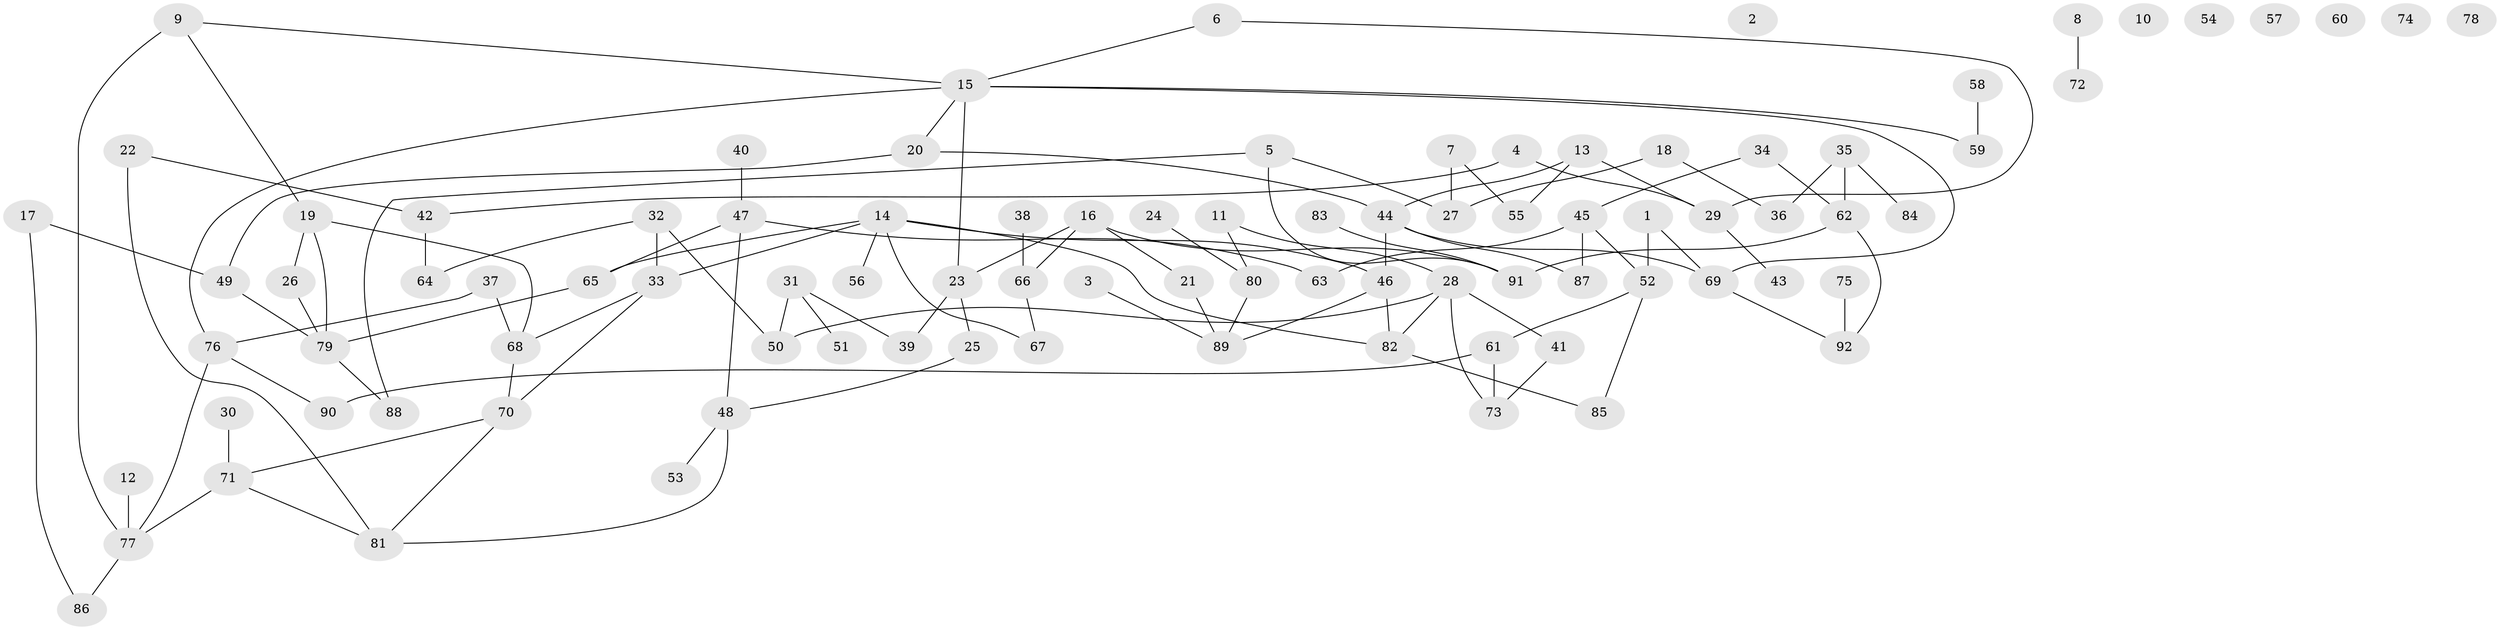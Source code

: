 // coarse degree distribution, {5: 0.07894736842105263, 3: 0.2894736842105263, 4: 0.18421052631578946, 10: 0.05263157894736842, 2: 0.23684210526315788, 6: 0.05263157894736842, 1: 0.10526315789473684}
// Generated by graph-tools (version 1.1) at 2025/43/03/06/25 01:43:18]
// undirected, 92 vertices, 116 edges
graph export_dot {
graph [start="1"]
  node [color=gray90,style=filled];
  1;
  2;
  3;
  4;
  5;
  6;
  7;
  8;
  9;
  10;
  11;
  12;
  13;
  14;
  15;
  16;
  17;
  18;
  19;
  20;
  21;
  22;
  23;
  24;
  25;
  26;
  27;
  28;
  29;
  30;
  31;
  32;
  33;
  34;
  35;
  36;
  37;
  38;
  39;
  40;
  41;
  42;
  43;
  44;
  45;
  46;
  47;
  48;
  49;
  50;
  51;
  52;
  53;
  54;
  55;
  56;
  57;
  58;
  59;
  60;
  61;
  62;
  63;
  64;
  65;
  66;
  67;
  68;
  69;
  70;
  71;
  72;
  73;
  74;
  75;
  76;
  77;
  78;
  79;
  80;
  81;
  82;
  83;
  84;
  85;
  86;
  87;
  88;
  89;
  90;
  91;
  92;
  1 -- 52;
  1 -- 69;
  3 -- 89;
  4 -- 29;
  4 -- 42;
  5 -- 27;
  5 -- 88;
  5 -- 91;
  6 -- 15;
  6 -- 29;
  7 -- 27;
  7 -- 55;
  8 -- 72;
  9 -- 15;
  9 -- 19;
  9 -- 77;
  11 -- 28;
  11 -- 80;
  12 -- 77;
  13 -- 29;
  13 -- 44;
  13 -- 55;
  14 -- 33;
  14 -- 46;
  14 -- 56;
  14 -- 65;
  14 -- 67;
  14 -- 82;
  15 -- 20;
  15 -- 23;
  15 -- 59;
  15 -- 69;
  15 -- 76;
  16 -- 21;
  16 -- 23;
  16 -- 66;
  16 -- 91;
  17 -- 49;
  17 -- 86;
  18 -- 27;
  18 -- 36;
  19 -- 26;
  19 -- 68;
  19 -- 79;
  20 -- 44;
  20 -- 49;
  21 -- 89;
  22 -- 42;
  22 -- 81;
  23 -- 25;
  23 -- 39;
  24 -- 80;
  25 -- 48;
  26 -- 79;
  28 -- 41;
  28 -- 50;
  28 -- 73;
  28 -- 82;
  29 -- 43;
  30 -- 71;
  31 -- 39;
  31 -- 50;
  31 -- 51;
  32 -- 33;
  32 -- 50;
  32 -- 64;
  33 -- 68;
  33 -- 70;
  34 -- 45;
  34 -- 62;
  35 -- 36;
  35 -- 62;
  35 -- 84;
  37 -- 68;
  37 -- 76;
  38 -- 66;
  40 -- 47;
  41 -- 73;
  42 -- 64;
  44 -- 46;
  44 -- 69;
  44 -- 87;
  45 -- 52;
  45 -- 63;
  45 -- 87;
  46 -- 82;
  46 -- 89;
  47 -- 48;
  47 -- 63;
  47 -- 65;
  48 -- 53;
  48 -- 81;
  49 -- 79;
  52 -- 61;
  52 -- 85;
  58 -- 59;
  61 -- 73;
  61 -- 90;
  62 -- 91;
  62 -- 92;
  65 -- 79;
  66 -- 67;
  68 -- 70;
  69 -- 92;
  70 -- 71;
  70 -- 81;
  71 -- 77;
  71 -- 81;
  75 -- 92;
  76 -- 77;
  76 -- 90;
  77 -- 86;
  79 -- 88;
  80 -- 89;
  82 -- 85;
  83 -- 91;
}
